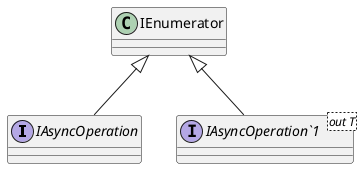 @startuml
interface IAsyncOperation {
}
interface "IAsyncOperation`1"<out T> {
}
IEnumerator <|-- IAsyncOperation
IEnumerator <|-- "IAsyncOperation`1"
@enduml
